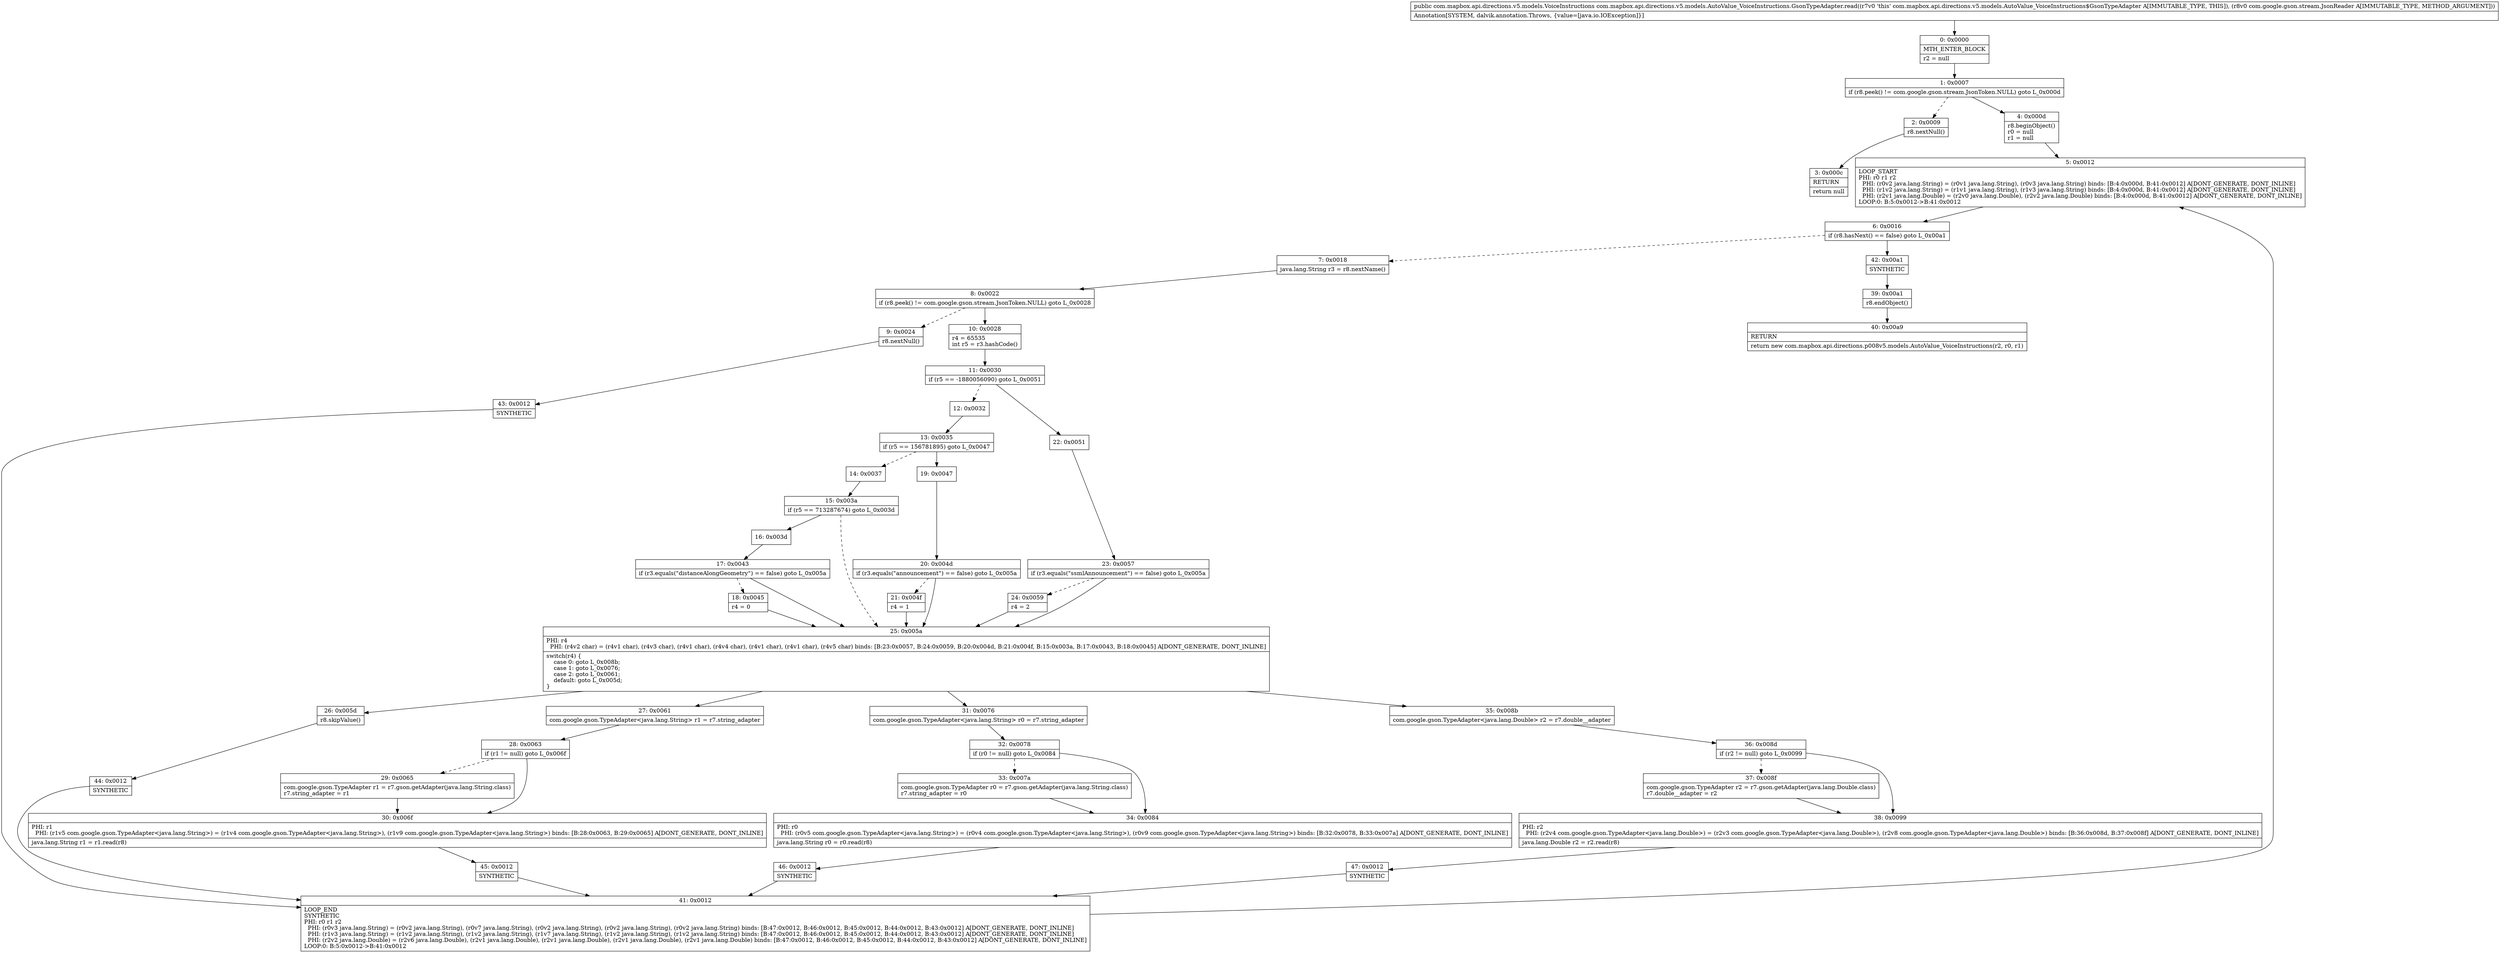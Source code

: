 digraph "CFG forcom.mapbox.api.directions.v5.models.AutoValue_VoiceInstructions.GsonTypeAdapter.read(Lcom\/google\/gson\/stream\/JsonReader;)Lcom\/mapbox\/api\/directions\/v5\/models\/VoiceInstructions;" {
Node_0 [shape=record,label="{0\:\ 0x0000|MTH_ENTER_BLOCK\l|r2 = null\l}"];
Node_1 [shape=record,label="{1\:\ 0x0007|if (r8.peek() != com.google.gson.stream.JsonToken.NULL) goto L_0x000d\l}"];
Node_2 [shape=record,label="{2\:\ 0x0009|r8.nextNull()\l}"];
Node_3 [shape=record,label="{3\:\ 0x000c|RETURN\l|return null\l}"];
Node_4 [shape=record,label="{4\:\ 0x000d|r8.beginObject()\lr0 = null\lr1 = null\l}"];
Node_5 [shape=record,label="{5\:\ 0x0012|LOOP_START\lPHI: r0 r1 r2 \l  PHI: (r0v2 java.lang.String) = (r0v1 java.lang.String), (r0v3 java.lang.String) binds: [B:4:0x000d, B:41:0x0012] A[DONT_GENERATE, DONT_INLINE]\l  PHI: (r1v2 java.lang.String) = (r1v1 java.lang.String), (r1v3 java.lang.String) binds: [B:4:0x000d, B:41:0x0012] A[DONT_GENERATE, DONT_INLINE]\l  PHI: (r2v1 java.lang.Double) = (r2v0 java.lang.Double), (r2v2 java.lang.Double) binds: [B:4:0x000d, B:41:0x0012] A[DONT_GENERATE, DONT_INLINE]\lLOOP:0: B:5:0x0012\-\>B:41:0x0012\l}"];
Node_6 [shape=record,label="{6\:\ 0x0016|if (r8.hasNext() == false) goto L_0x00a1\l}"];
Node_7 [shape=record,label="{7\:\ 0x0018|java.lang.String r3 = r8.nextName()\l}"];
Node_8 [shape=record,label="{8\:\ 0x0022|if (r8.peek() != com.google.gson.stream.JsonToken.NULL) goto L_0x0028\l}"];
Node_9 [shape=record,label="{9\:\ 0x0024|r8.nextNull()\l}"];
Node_10 [shape=record,label="{10\:\ 0x0028|r4 = 65535\lint r5 = r3.hashCode()\l}"];
Node_11 [shape=record,label="{11\:\ 0x0030|if (r5 == \-1880056090) goto L_0x0051\l}"];
Node_12 [shape=record,label="{12\:\ 0x0032}"];
Node_13 [shape=record,label="{13\:\ 0x0035|if (r5 == 156781895) goto L_0x0047\l}"];
Node_14 [shape=record,label="{14\:\ 0x0037}"];
Node_15 [shape=record,label="{15\:\ 0x003a|if (r5 == 713287674) goto L_0x003d\l}"];
Node_16 [shape=record,label="{16\:\ 0x003d}"];
Node_17 [shape=record,label="{17\:\ 0x0043|if (r3.equals(\"distanceAlongGeometry\") == false) goto L_0x005a\l}"];
Node_18 [shape=record,label="{18\:\ 0x0045|r4 = 0\l}"];
Node_19 [shape=record,label="{19\:\ 0x0047}"];
Node_20 [shape=record,label="{20\:\ 0x004d|if (r3.equals(\"announcement\") == false) goto L_0x005a\l}"];
Node_21 [shape=record,label="{21\:\ 0x004f|r4 = 1\l}"];
Node_22 [shape=record,label="{22\:\ 0x0051}"];
Node_23 [shape=record,label="{23\:\ 0x0057|if (r3.equals(\"ssmlAnnouncement\") == false) goto L_0x005a\l}"];
Node_24 [shape=record,label="{24\:\ 0x0059|r4 = 2\l}"];
Node_25 [shape=record,label="{25\:\ 0x005a|PHI: r4 \l  PHI: (r4v2 char) = (r4v1 char), (r4v3 char), (r4v1 char), (r4v4 char), (r4v1 char), (r4v1 char), (r4v5 char) binds: [B:23:0x0057, B:24:0x0059, B:20:0x004d, B:21:0x004f, B:15:0x003a, B:17:0x0043, B:18:0x0045] A[DONT_GENERATE, DONT_INLINE]\l|switch(r4) \{\l    case 0: goto L_0x008b;\l    case 1: goto L_0x0076;\l    case 2: goto L_0x0061;\l    default: goto L_0x005d;\l\}\l}"];
Node_26 [shape=record,label="{26\:\ 0x005d|r8.skipValue()\l}"];
Node_27 [shape=record,label="{27\:\ 0x0061|com.google.gson.TypeAdapter\<java.lang.String\> r1 = r7.string_adapter\l}"];
Node_28 [shape=record,label="{28\:\ 0x0063|if (r1 != null) goto L_0x006f\l}"];
Node_29 [shape=record,label="{29\:\ 0x0065|com.google.gson.TypeAdapter r1 = r7.gson.getAdapter(java.lang.String.class)\lr7.string_adapter = r1\l}"];
Node_30 [shape=record,label="{30\:\ 0x006f|PHI: r1 \l  PHI: (r1v5 com.google.gson.TypeAdapter\<java.lang.String\>) = (r1v4 com.google.gson.TypeAdapter\<java.lang.String\>), (r1v9 com.google.gson.TypeAdapter\<java.lang.String\>) binds: [B:28:0x0063, B:29:0x0065] A[DONT_GENERATE, DONT_INLINE]\l|java.lang.String r1 = r1.read(r8)\l}"];
Node_31 [shape=record,label="{31\:\ 0x0076|com.google.gson.TypeAdapter\<java.lang.String\> r0 = r7.string_adapter\l}"];
Node_32 [shape=record,label="{32\:\ 0x0078|if (r0 != null) goto L_0x0084\l}"];
Node_33 [shape=record,label="{33\:\ 0x007a|com.google.gson.TypeAdapter r0 = r7.gson.getAdapter(java.lang.String.class)\lr7.string_adapter = r0\l}"];
Node_34 [shape=record,label="{34\:\ 0x0084|PHI: r0 \l  PHI: (r0v5 com.google.gson.TypeAdapter\<java.lang.String\>) = (r0v4 com.google.gson.TypeAdapter\<java.lang.String\>), (r0v9 com.google.gson.TypeAdapter\<java.lang.String\>) binds: [B:32:0x0078, B:33:0x007a] A[DONT_GENERATE, DONT_INLINE]\l|java.lang.String r0 = r0.read(r8)\l}"];
Node_35 [shape=record,label="{35\:\ 0x008b|com.google.gson.TypeAdapter\<java.lang.Double\> r2 = r7.double__adapter\l}"];
Node_36 [shape=record,label="{36\:\ 0x008d|if (r2 != null) goto L_0x0099\l}"];
Node_37 [shape=record,label="{37\:\ 0x008f|com.google.gson.TypeAdapter r2 = r7.gson.getAdapter(java.lang.Double.class)\lr7.double__adapter = r2\l}"];
Node_38 [shape=record,label="{38\:\ 0x0099|PHI: r2 \l  PHI: (r2v4 com.google.gson.TypeAdapter\<java.lang.Double\>) = (r2v3 com.google.gson.TypeAdapter\<java.lang.Double\>), (r2v8 com.google.gson.TypeAdapter\<java.lang.Double\>) binds: [B:36:0x008d, B:37:0x008f] A[DONT_GENERATE, DONT_INLINE]\l|java.lang.Double r2 = r2.read(r8)\l}"];
Node_39 [shape=record,label="{39\:\ 0x00a1|r8.endObject()\l}"];
Node_40 [shape=record,label="{40\:\ 0x00a9|RETURN\l|return new com.mapbox.api.directions.p008v5.models.AutoValue_VoiceInstructions(r2, r0, r1)\l}"];
Node_41 [shape=record,label="{41\:\ 0x0012|LOOP_END\lSYNTHETIC\lPHI: r0 r1 r2 \l  PHI: (r0v3 java.lang.String) = (r0v2 java.lang.String), (r0v7 java.lang.String), (r0v2 java.lang.String), (r0v2 java.lang.String), (r0v2 java.lang.String) binds: [B:47:0x0012, B:46:0x0012, B:45:0x0012, B:44:0x0012, B:43:0x0012] A[DONT_GENERATE, DONT_INLINE]\l  PHI: (r1v3 java.lang.String) = (r1v2 java.lang.String), (r1v2 java.lang.String), (r1v7 java.lang.String), (r1v2 java.lang.String), (r1v2 java.lang.String) binds: [B:47:0x0012, B:46:0x0012, B:45:0x0012, B:44:0x0012, B:43:0x0012] A[DONT_GENERATE, DONT_INLINE]\l  PHI: (r2v2 java.lang.Double) = (r2v6 java.lang.Double), (r2v1 java.lang.Double), (r2v1 java.lang.Double), (r2v1 java.lang.Double), (r2v1 java.lang.Double) binds: [B:47:0x0012, B:46:0x0012, B:45:0x0012, B:44:0x0012, B:43:0x0012] A[DONT_GENERATE, DONT_INLINE]\lLOOP:0: B:5:0x0012\-\>B:41:0x0012\l}"];
Node_42 [shape=record,label="{42\:\ 0x00a1|SYNTHETIC\l}"];
Node_43 [shape=record,label="{43\:\ 0x0012|SYNTHETIC\l}"];
Node_44 [shape=record,label="{44\:\ 0x0012|SYNTHETIC\l}"];
Node_45 [shape=record,label="{45\:\ 0x0012|SYNTHETIC\l}"];
Node_46 [shape=record,label="{46\:\ 0x0012|SYNTHETIC\l}"];
Node_47 [shape=record,label="{47\:\ 0x0012|SYNTHETIC\l}"];
MethodNode[shape=record,label="{public com.mapbox.api.directions.v5.models.VoiceInstructions com.mapbox.api.directions.v5.models.AutoValue_VoiceInstructions.GsonTypeAdapter.read((r7v0 'this' com.mapbox.api.directions.v5.models.AutoValue_VoiceInstructions$GsonTypeAdapter A[IMMUTABLE_TYPE, THIS]), (r8v0 com.google.gson.stream.JsonReader A[IMMUTABLE_TYPE, METHOD_ARGUMENT]))  | Annotation[SYSTEM, dalvik.annotation.Throws, \{value=[java.io.IOException]\}]\l}"];
MethodNode -> Node_0;
Node_0 -> Node_1;
Node_1 -> Node_2[style=dashed];
Node_1 -> Node_4;
Node_2 -> Node_3;
Node_4 -> Node_5;
Node_5 -> Node_6;
Node_6 -> Node_7[style=dashed];
Node_6 -> Node_42;
Node_7 -> Node_8;
Node_8 -> Node_9[style=dashed];
Node_8 -> Node_10;
Node_9 -> Node_43;
Node_10 -> Node_11;
Node_11 -> Node_12[style=dashed];
Node_11 -> Node_22;
Node_12 -> Node_13;
Node_13 -> Node_14[style=dashed];
Node_13 -> Node_19;
Node_14 -> Node_15;
Node_15 -> Node_16;
Node_15 -> Node_25[style=dashed];
Node_16 -> Node_17;
Node_17 -> Node_18[style=dashed];
Node_17 -> Node_25;
Node_18 -> Node_25;
Node_19 -> Node_20;
Node_20 -> Node_21[style=dashed];
Node_20 -> Node_25;
Node_21 -> Node_25;
Node_22 -> Node_23;
Node_23 -> Node_24[style=dashed];
Node_23 -> Node_25;
Node_24 -> Node_25;
Node_25 -> Node_26;
Node_25 -> Node_27;
Node_25 -> Node_31;
Node_25 -> Node_35;
Node_26 -> Node_44;
Node_27 -> Node_28;
Node_28 -> Node_29[style=dashed];
Node_28 -> Node_30;
Node_29 -> Node_30;
Node_30 -> Node_45;
Node_31 -> Node_32;
Node_32 -> Node_33[style=dashed];
Node_32 -> Node_34;
Node_33 -> Node_34;
Node_34 -> Node_46;
Node_35 -> Node_36;
Node_36 -> Node_37[style=dashed];
Node_36 -> Node_38;
Node_37 -> Node_38;
Node_38 -> Node_47;
Node_39 -> Node_40;
Node_41 -> Node_5;
Node_42 -> Node_39;
Node_43 -> Node_41;
Node_44 -> Node_41;
Node_45 -> Node_41;
Node_46 -> Node_41;
Node_47 -> Node_41;
}

